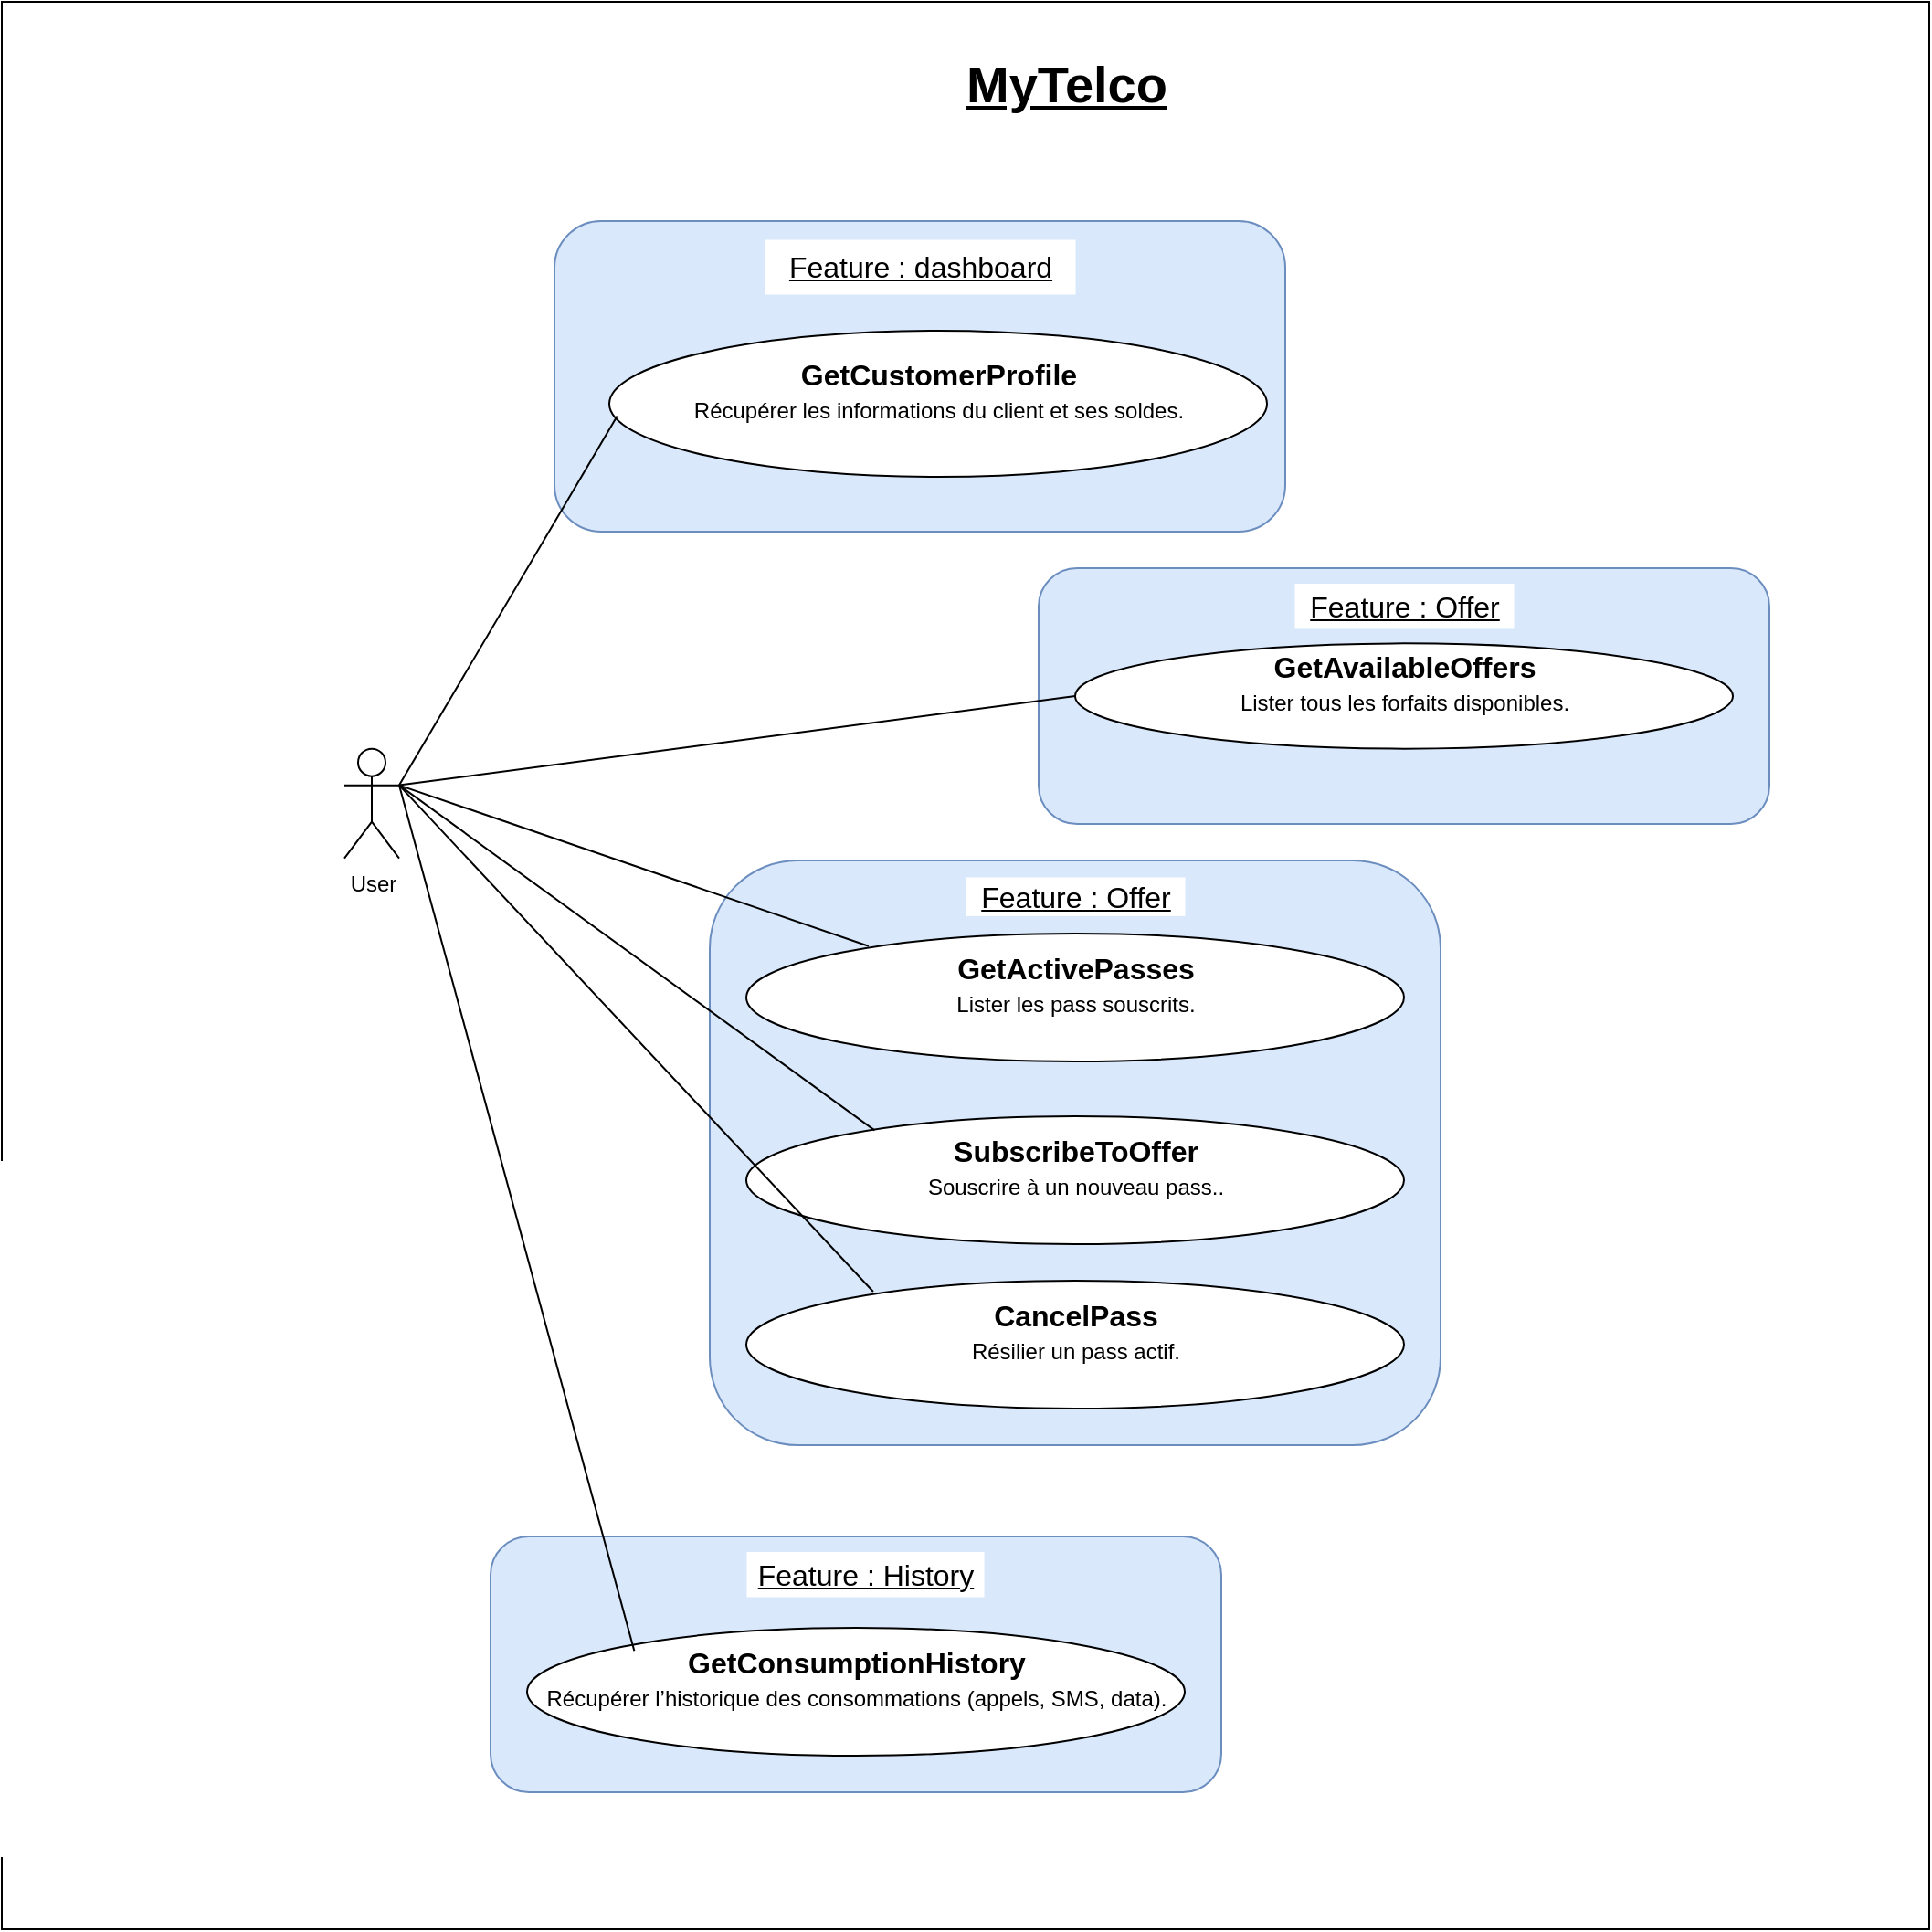 <mxfile>
    <diagram id="mvvLXiSOcA0P8ZLHkD39" name="Page-1">
        <mxGraphModel dx="1187" dy="993" grid="1" gridSize="10" guides="1" tooltips="1" connect="1" arrows="1" fold="1" page="1" pageScale="1" pageWidth="850" pageHeight="1100" math="0" shadow="0">
            <root>
                <mxCell id="0"/>
                <mxCell id="1" parent="0"/>
                <mxCell id="47" value="" style="whiteSpace=wrap;html=1;aspect=fixed;" parent="1" vertex="1">
                    <mxGeometry x="220" y="10" width="1055" height="1055" as="geometry"/>
                </mxCell>
                <mxCell id="48" value="&lt;font style=&quot;font-size: 28px;&quot;&gt;&lt;u style=&quot;&quot;&gt;&lt;b style=&quot;&quot;&gt;MyTelco&lt;/b&gt;&lt;/u&gt;&lt;/font&gt;" style="rounded=0;whiteSpace=wrap;html=1;strokeWidth=0;strokeColor=none;" parent="1" vertex="1">
                    <mxGeometry x="717.5" y="40" width="170" height="30" as="geometry"/>
                </mxCell>
                <mxCell id="49" value="User" style="shape=umlActor;verticalLabelPosition=bottom;verticalAlign=top;html=1;outlineConnect=0;" parent="1" vertex="1">
                    <mxGeometry x="407.5" y="418.82" width="30" height="60" as="geometry"/>
                </mxCell>
                <mxCell id="50" value="" style="group" parent="1" vertex="1" connectable="0">
                    <mxGeometry x="522.5" y="130" width="400" height="170" as="geometry"/>
                </mxCell>
                <mxCell id="51" value="" style="rounded=1;whiteSpace=wrap;html=1;fillColor=#dae8fc;strokeColor=#6c8ebf;" parent="50" vertex="1">
                    <mxGeometry width="400" height="170" as="geometry"/>
                </mxCell>
                <mxCell id="52" value="&lt;font style=&quot;font-size: 16px;&quot;&gt;&lt;u&gt;Feature : dashboard&lt;/u&gt;&lt;/font&gt;" style="rounded=0;whiteSpace=wrap;html=1;strokeWidth=0;strokeColor=none;" parent="50" vertex="1">
                    <mxGeometry x="115" y="10" width="170" height="30" as="geometry"/>
                </mxCell>
                <mxCell id="53" value="&lt;font style=&quot;font-size: 16px;&quot;&gt;&lt;b style=&quot;&quot;&gt;GetCustomerProfile&lt;/b&gt;&lt;/font&gt;&lt;div&gt;Récupérer les informations du client et ses soldes.&lt;span style=&quot;font-size: 14px;&quot;&gt;&lt;br&gt;&lt;/span&gt;&lt;div&gt;&lt;br&gt;&lt;/div&gt;&lt;/div&gt;" style="ellipse;whiteSpace=wrap;html=1;" parent="50" vertex="1">
                    <mxGeometry x="30" y="60" width="360" height="80" as="geometry"/>
                </mxCell>
                <mxCell id="54" value="" style="group" parent="1" vertex="1" connectable="0">
                    <mxGeometry x="787.5" y="320" width="400" height="140" as="geometry"/>
                </mxCell>
                <mxCell id="55" value="" style="rounded=1;whiteSpace=wrap;html=1;fillColor=#dae8fc;strokeColor=#6c8ebf;" parent="54" vertex="1">
                    <mxGeometry width="400" height="140" as="geometry"/>
                </mxCell>
                <mxCell id="56" value="&lt;font style=&quot;font-size: 16px;&quot;&gt;&lt;u&gt;Feature : Offer&lt;/u&gt;&lt;/font&gt;" style="rounded=0;whiteSpace=wrap;html=1;strokeWidth=0;strokeColor=none;" parent="54" vertex="1">
                    <mxGeometry x="140" y="8.235" width="120" height="24.706" as="geometry"/>
                </mxCell>
                <mxCell id="57" value="&lt;b&gt;&lt;font style=&quot;font-size: 16px;&quot;&gt;GetAvailableOffers&lt;/font&gt;&lt;/b&gt;&lt;br&gt;&lt;div&gt;Lister tous les forfaits disponibles.&lt;span style=&quot;font-size: 14px;&quot;&gt;&lt;br&gt;&lt;/span&gt;&lt;div&gt;&lt;br&gt;&lt;/div&gt;&lt;/div&gt;" style="ellipse;whiteSpace=wrap;html=1;" parent="54" vertex="1">
                    <mxGeometry x="20" y="41.176" width="360" height="57.647" as="geometry"/>
                </mxCell>
                <mxCell id="58" value="" style="group" parent="1" vertex="1" connectable="0">
                    <mxGeometry x="487.5" y="850" width="400" height="140" as="geometry"/>
                </mxCell>
                <mxCell id="59" value="" style="rounded=1;whiteSpace=wrap;html=1;fillColor=#dae8fc;strokeColor=#6c8ebf;" parent="58" vertex="1">
                    <mxGeometry width="400" height="140" as="geometry"/>
                </mxCell>
                <mxCell id="60" value="&lt;font style=&quot;font-size: 16px;&quot;&gt;&lt;u&gt;Feature : History&lt;/u&gt;&lt;/font&gt;" style="rounded=0;whiteSpace=wrap;html=1;strokeWidth=0;strokeColor=none;" parent="58" vertex="1">
                    <mxGeometry x="140" y="8.24" width="130" height="24.71" as="geometry"/>
                </mxCell>
                <mxCell id="61" value="&lt;font style=&quot;font-size: 16px;&quot;&gt;&lt;b&gt;GetConsumptionHistory&lt;/b&gt;&lt;/font&gt;&lt;br&gt;&lt;div&gt; Récupérer l’historique des consommations (appels, SMS, data).&lt;span style=&quot;font-size: 14px;&quot;&gt;&lt;br&gt;&lt;/span&gt;&lt;div&gt;&lt;br&gt;&lt;/div&gt;&lt;/div&gt;" style="ellipse;whiteSpace=wrap;html=1;" parent="58" vertex="1">
                    <mxGeometry x="20" y="50" width="360" height="70" as="geometry"/>
                </mxCell>
                <mxCell id="62" value="" style="group" parent="1" vertex="1" connectable="0">
                    <mxGeometry x="607.5" y="480" width="400" height="320" as="geometry"/>
                </mxCell>
                <mxCell id="63" value="" style="rounded=1;whiteSpace=wrap;html=1;fillColor=#dae8fc;strokeColor=#6c8ebf;" parent="62" vertex="1">
                    <mxGeometry width="400" height="320" as="geometry"/>
                </mxCell>
                <mxCell id="64" value="&lt;font style=&quot;font-size: 16px;&quot;&gt;&lt;u&gt;Feature : Offer&lt;/u&gt;&lt;/font&gt;" style="rounded=0;whiteSpace=wrap;html=1;strokeWidth=0;strokeColor=none;" parent="62" vertex="1">
                    <mxGeometry x="140" y="9" width="120" height="21.18" as="geometry"/>
                </mxCell>
                <mxCell id="65" value="&lt;font style=&quot;font-size: 16px;&quot;&gt;&lt;b&gt;GetActivePasses&lt;/b&gt;&lt;/font&gt;&lt;br&gt;&lt;div&gt; Lister les pass souscrits.&lt;span style=&quot;font-size: 14px;&quot;&gt;&lt;br&gt;&lt;/span&gt;&lt;div&gt;&lt;br&gt;&lt;/div&gt;&lt;/div&gt;" style="ellipse;whiteSpace=wrap;html=1;" parent="62" vertex="1">
                    <mxGeometry x="20" y="40" width="360" height="70" as="geometry"/>
                </mxCell>
                <mxCell id="66" value="&lt;font style=&quot;font-size: 16px;&quot;&gt;&lt;b&gt;SubscribeToOffer&lt;/b&gt;&lt;/font&gt;&lt;br&gt;&lt;div&gt; Souscrire à un nouveau pass..&lt;span style=&quot;font-size: 14px;&quot;&gt;&lt;br&gt;&lt;/span&gt;&lt;div&gt;&lt;br&gt;&lt;/div&gt;&lt;/div&gt;" style="ellipse;whiteSpace=wrap;html=1;" parent="62" vertex="1">
                    <mxGeometry x="20" y="140" width="360" height="70" as="geometry"/>
                </mxCell>
                <mxCell id="67" value="&lt;b&gt;&lt;font style=&quot;font-size: 16px;&quot;&gt;CancelPass&lt;/font&gt;&lt;/b&gt;&lt;br&gt;&lt;div&gt; Résilier un pass actif.&lt;span style=&quot;font-size: 14px;&quot;&gt;&lt;br&gt;&lt;/span&gt;&lt;div&gt;&lt;br&gt;&lt;/div&gt;&lt;/div&gt;" style="ellipse;whiteSpace=wrap;html=1;" parent="62" vertex="1">
                    <mxGeometry x="20" y="230" width="360" height="70" as="geometry"/>
                </mxCell>
                <mxCell id="68" value="" style="endArrow=none;html=1;exitX=1;exitY=0.333;exitDx=0;exitDy=0;exitPerimeter=0;entryX=0.012;entryY=0.585;entryDx=0;entryDy=0;entryPerimeter=0;" parent="1" source="49" target="53" edge="1">
                    <mxGeometry width="50" height="50" relative="1" as="geometry">
                        <mxPoint x="467.5" y="340" as="sourcePoint"/>
                        <mxPoint x="517.5" y="290" as="targetPoint"/>
                    </mxGeometry>
                </mxCell>
                <mxCell id="69" value="" style="endArrow=none;html=1;entryX=0;entryY=0.5;entryDx=0;entryDy=0;exitX=1;exitY=0.333;exitDx=0;exitDy=0;exitPerimeter=0;" parent="1" source="49" target="57" edge="1">
                    <mxGeometry width="50" height="50" relative="1" as="geometry">
                        <mxPoint x="447.5" y="350" as="sourcePoint"/>
                        <mxPoint x="581.5" y="287" as="targetPoint"/>
                    </mxGeometry>
                </mxCell>
                <mxCell id="70" value="" style="endArrow=none;html=1;entryX=0.186;entryY=0.098;entryDx=0;entryDy=0;entryPerimeter=0;exitX=1;exitY=0.333;exitDx=0;exitDy=0;exitPerimeter=0;" parent="1" source="49" target="65" edge="1">
                    <mxGeometry width="50" height="50" relative="1" as="geometry">
                        <mxPoint x="457.5" y="360" as="sourcePoint"/>
                        <mxPoint x="630.5" y="472" as="targetPoint"/>
                    </mxGeometry>
                </mxCell>
                <mxCell id="71" value="" style="endArrow=none;html=1;entryX=0.195;entryY=0.11;entryDx=0;entryDy=0;entryPerimeter=0;exitX=1;exitY=0.333;exitDx=0;exitDy=0;exitPerimeter=0;" parent="1" source="49" target="66" edge="1">
                    <mxGeometry width="50" height="50" relative="1" as="geometry">
                        <mxPoint x="447.5" y="350" as="sourcePoint"/>
                        <mxPoint x="665.5" y="661" as="targetPoint"/>
                    </mxGeometry>
                </mxCell>
                <mxCell id="72" value="" style="endArrow=none;html=1;entryX=0.193;entryY=0.086;entryDx=0;entryDy=0;entryPerimeter=0;exitX=1;exitY=0.333;exitDx=0;exitDy=0;exitPerimeter=0;" parent="1" source="49" target="67" edge="1">
                    <mxGeometry width="50" height="50" relative="1" as="geometry">
                        <mxPoint x="457.5" y="360" as="sourcePoint"/>
                        <mxPoint x="637.5" y="768" as="targetPoint"/>
                    </mxGeometry>
                </mxCell>
                <mxCell id="73" value="" style="endArrow=none;html=1;entryX=0.163;entryY=0.181;entryDx=0;entryDy=0;entryPerimeter=0;exitX=1;exitY=0.333;exitDx=0;exitDy=0;exitPerimeter=0;" parent="1" source="49" target="61" edge="1">
                    <mxGeometry width="50" height="50" relative="1" as="geometry">
                        <mxPoint x="447.5" y="449" as="sourcePoint"/>
                        <mxPoint x="706.5" y="726" as="targetPoint"/>
                    </mxGeometry>
                </mxCell>
            </root>
        </mxGraphModel>
    </diagram>
</mxfile>